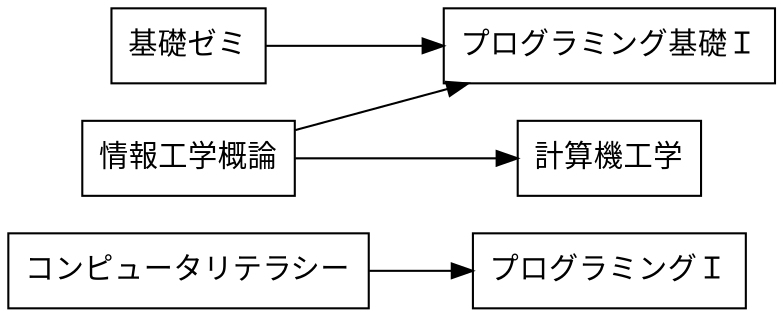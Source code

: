 digraph {
    rankdir = "LR";
    node [shape=box];

    コンピュータリテラシー -> 
    プログラミングＩ;
    基礎ゼミ -> 
    プログラミング基礎Ｉ;
    情報工学概論 -> 計算機工学;
    情報工学概論 -> プログラミング基礎Ｉ;
}